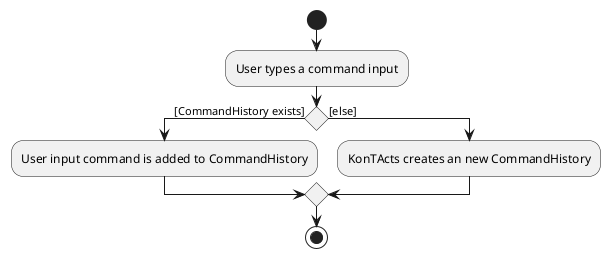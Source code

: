 @startuml
'https://plantuml.com/activity-diagram-beta

start
:User types a command input;
if () then ([CommandHistory exists])
  :User input command is added to CommandHistory;
else ([else])
:KonTActs creates an new CommandHistory;
endif


stop

@enduml

